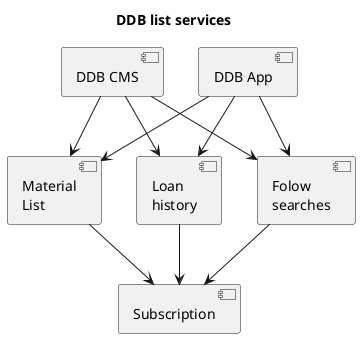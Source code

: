 @startuml
title DDB list services

' Removing color and border from cards
skinparam monochrome true

' Participants
[DDBCMS]     as "DDB CMS"
[APP]       as "DDB App"
[MatList]    as "Material\nList"
[SubService] as "Subscription"
[Loans]         as "Loan\nhistory"
[Searchs]        as "Folow\nsearches"


DDBCMS --> Loans
DDBCMS --> MatList
DDBCMS --> Searchs

APP --> Loans
APP --> MatList
APP --> Searchs

Loans --> SubService
MatList --> SubService
Searchs --> SubService


@enduml
